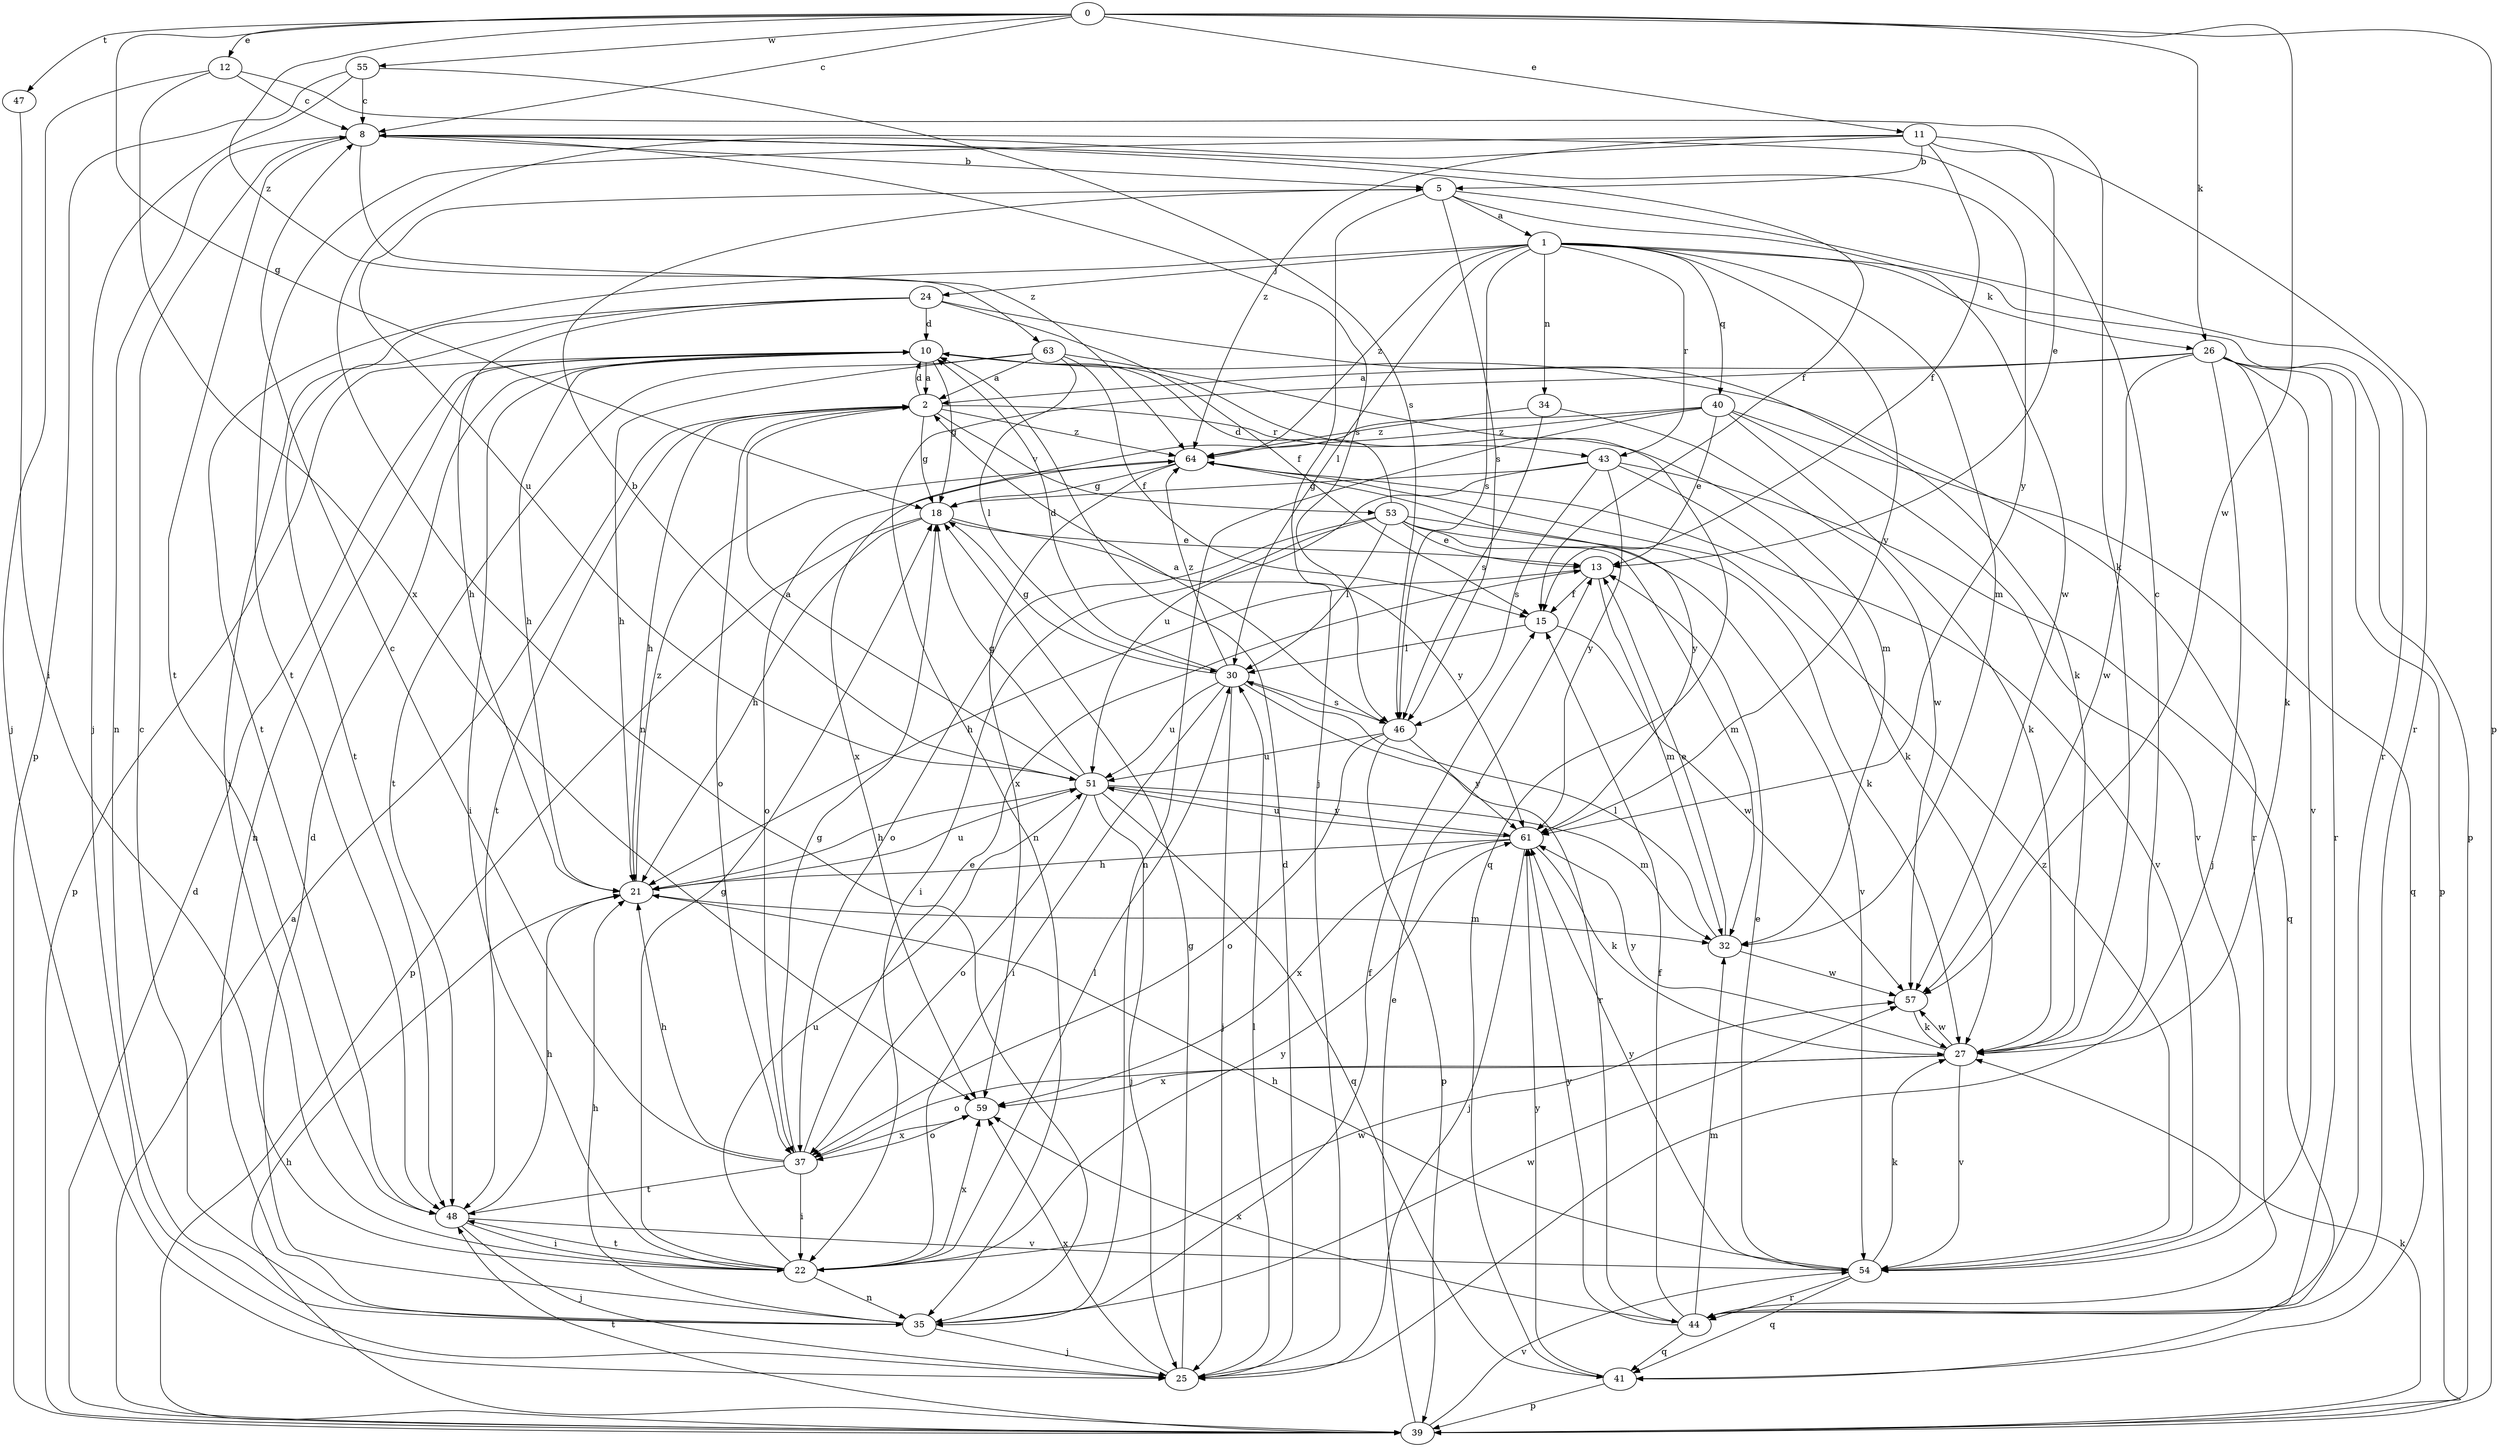 strict digraph  {
0;
1;
2;
5;
8;
10;
11;
12;
13;
15;
18;
21;
22;
24;
25;
26;
27;
30;
32;
34;
35;
37;
39;
40;
41;
43;
44;
46;
47;
48;
51;
53;
54;
55;
57;
59;
61;
63;
64;
0 -> 8  [label=c];
0 -> 11  [label=e];
0 -> 12  [label=e];
0 -> 18  [label=g];
0 -> 26  [label=k];
0 -> 39  [label=p];
0 -> 47  [label=t];
0 -> 55  [label=w];
0 -> 57  [label=w];
0 -> 63  [label=z];
1 -> 24  [label=j];
1 -> 26  [label=k];
1 -> 30  [label=l];
1 -> 32  [label=m];
1 -> 34  [label=n];
1 -> 39  [label=p];
1 -> 40  [label=q];
1 -> 43  [label=r];
1 -> 46  [label=s];
1 -> 48  [label=t];
1 -> 61  [label=y];
1 -> 64  [label=z];
2 -> 10  [label=d];
2 -> 18  [label=g];
2 -> 21  [label=h];
2 -> 37  [label=o];
2 -> 43  [label=r];
2 -> 48  [label=t];
2 -> 53  [label=v];
2 -> 64  [label=z];
5 -> 1  [label=a];
5 -> 25  [label=j];
5 -> 44  [label=r];
5 -> 46  [label=s];
5 -> 51  [label=u];
5 -> 57  [label=w];
8 -> 5  [label=b];
8 -> 15  [label=f];
8 -> 35  [label=n];
8 -> 46  [label=s];
8 -> 48  [label=t];
8 -> 61  [label=y];
8 -> 64  [label=z];
10 -> 2  [label=a];
10 -> 18  [label=g];
10 -> 21  [label=h];
10 -> 22  [label=i];
10 -> 32  [label=m];
10 -> 35  [label=n];
10 -> 39  [label=p];
10 -> 44  [label=r];
11 -> 5  [label=b];
11 -> 13  [label=e];
11 -> 15  [label=f];
11 -> 35  [label=n];
11 -> 44  [label=r];
11 -> 48  [label=t];
11 -> 64  [label=z];
12 -> 8  [label=c];
12 -> 25  [label=j];
12 -> 27  [label=k];
12 -> 59  [label=x];
13 -> 15  [label=f];
13 -> 21  [label=h];
13 -> 32  [label=m];
15 -> 30  [label=l];
15 -> 57  [label=w];
18 -> 13  [label=e];
18 -> 21  [label=h];
18 -> 39  [label=p];
18 -> 61  [label=y];
21 -> 32  [label=m];
21 -> 51  [label=u];
21 -> 64  [label=z];
22 -> 18  [label=g];
22 -> 30  [label=l];
22 -> 35  [label=n];
22 -> 48  [label=t];
22 -> 51  [label=u];
22 -> 57  [label=w];
22 -> 59  [label=x];
22 -> 61  [label=y];
24 -> 10  [label=d];
24 -> 15  [label=f];
24 -> 21  [label=h];
24 -> 22  [label=i];
24 -> 27  [label=k];
24 -> 48  [label=t];
25 -> 10  [label=d];
25 -> 18  [label=g];
25 -> 30  [label=l];
25 -> 59  [label=x];
26 -> 2  [label=a];
26 -> 25  [label=j];
26 -> 27  [label=k];
26 -> 35  [label=n];
26 -> 39  [label=p];
26 -> 44  [label=r];
26 -> 54  [label=v];
26 -> 57  [label=w];
27 -> 8  [label=c];
27 -> 37  [label=o];
27 -> 54  [label=v];
27 -> 57  [label=w];
27 -> 59  [label=x];
27 -> 61  [label=y];
30 -> 10  [label=d];
30 -> 18  [label=g];
30 -> 22  [label=i];
30 -> 25  [label=j];
30 -> 44  [label=r];
30 -> 46  [label=s];
30 -> 51  [label=u];
30 -> 64  [label=z];
32 -> 13  [label=e];
32 -> 30  [label=l];
32 -> 57  [label=w];
34 -> 46  [label=s];
34 -> 57  [label=w];
34 -> 64  [label=z];
35 -> 8  [label=c];
35 -> 10  [label=d];
35 -> 15  [label=f];
35 -> 21  [label=h];
35 -> 25  [label=j];
35 -> 57  [label=w];
37 -> 8  [label=c];
37 -> 13  [label=e];
37 -> 18  [label=g];
37 -> 21  [label=h];
37 -> 22  [label=i];
37 -> 48  [label=t];
37 -> 59  [label=x];
39 -> 2  [label=a];
39 -> 10  [label=d];
39 -> 13  [label=e];
39 -> 21  [label=h];
39 -> 27  [label=k];
39 -> 48  [label=t];
39 -> 54  [label=v];
40 -> 13  [label=e];
40 -> 27  [label=k];
40 -> 35  [label=n];
40 -> 41  [label=q];
40 -> 54  [label=v];
40 -> 59  [label=x];
40 -> 64  [label=z];
41 -> 39  [label=p];
41 -> 61  [label=y];
43 -> 18  [label=g];
43 -> 27  [label=k];
43 -> 41  [label=q];
43 -> 46  [label=s];
43 -> 51  [label=u];
43 -> 61  [label=y];
44 -> 15  [label=f];
44 -> 32  [label=m];
44 -> 41  [label=q];
44 -> 59  [label=x];
44 -> 61  [label=y];
46 -> 2  [label=a];
46 -> 37  [label=o];
46 -> 39  [label=p];
46 -> 51  [label=u];
46 -> 61  [label=y];
47 -> 22  [label=i];
48 -> 21  [label=h];
48 -> 22  [label=i];
48 -> 25  [label=j];
48 -> 54  [label=v];
51 -> 2  [label=a];
51 -> 5  [label=b];
51 -> 18  [label=g];
51 -> 21  [label=h];
51 -> 25  [label=j];
51 -> 32  [label=m];
51 -> 37  [label=o];
51 -> 41  [label=q];
51 -> 61  [label=y];
53 -> 10  [label=d];
53 -> 13  [label=e];
53 -> 22  [label=i];
53 -> 27  [label=k];
53 -> 30  [label=l];
53 -> 32  [label=m];
53 -> 37  [label=o];
53 -> 54  [label=v];
54 -> 13  [label=e];
54 -> 21  [label=h];
54 -> 27  [label=k];
54 -> 41  [label=q];
54 -> 44  [label=r];
54 -> 61  [label=y];
54 -> 64  [label=z];
55 -> 8  [label=c];
55 -> 25  [label=j];
55 -> 39  [label=p];
55 -> 46  [label=s];
57 -> 27  [label=k];
59 -> 37  [label=o];
61 -> 21  [label=h];
61 -> 25  [label=j];
61 -> 27  [label=k];
61 -> 51  [label=u];
61 -> 59  [label=x];
63 -> 2  [label=a];
63 -> 15  [label=f];
63 -> 21  [label=h];
63 -> 30  [label=l];
63 -> 41  [label=q];
63 -> 48  [label=t];
64 -> 18  [label=g];
64 -> 37  [label=o];
64 -> 54  [label=v];
64 -> 59  [label=x];
64 -> 61  [label=y];
}
